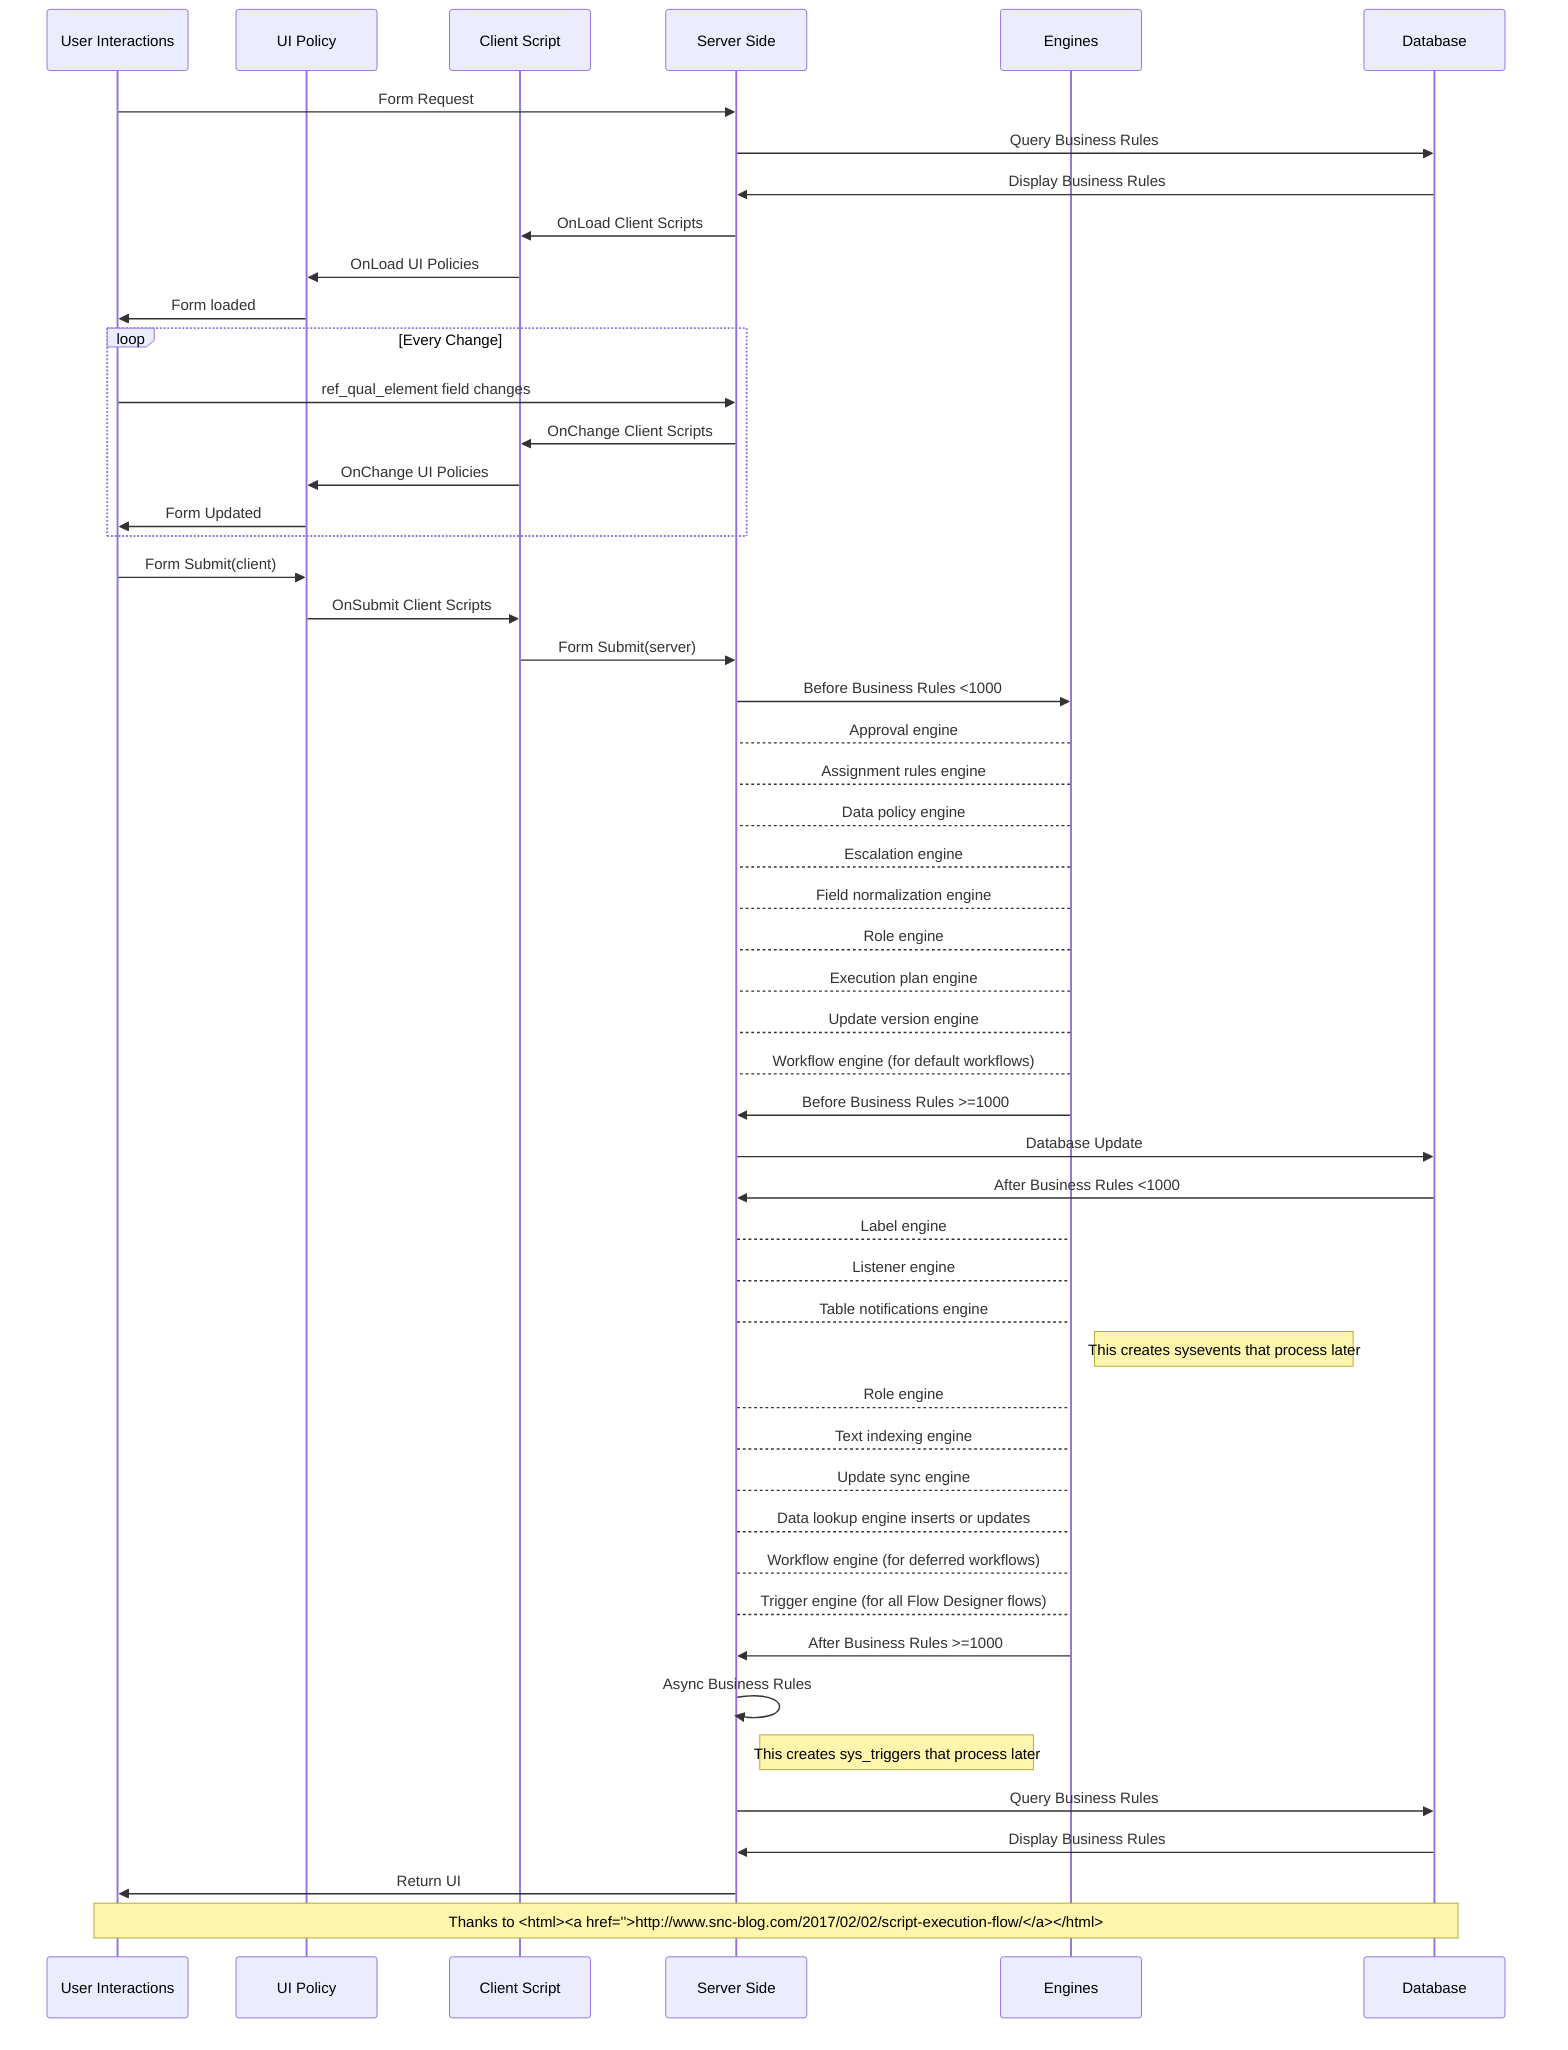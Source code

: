 sequenceDiagram
    participant uxux as User Interactions
    participant csup as UI Policy
    participant cscs as Client Script
    participant ssss as Server Side
    participant eeee as Engines
    participant dbdb as Database
    uxux->>ssss: Form Request
    ssss->>dbdb: Query Business Rules
    dbdb->>ssss: Display Business Rules
    ssss->>cscs: OnLoad Client Scripts
    cscs->>csup: OnLoad UI Policies
    csup->>uxux: Form loaded
    loop Every Change
        uxux->>ssss: ref_qual_element field changes
        ssss->>cscs: OnChange Client Scripts
        cscs->>csup: OnChange UI Policies
        csup->>uxux: Form Updated
    end
    uxux->>csup: Form Submit(client)
    csup->>cscs: OnSubmit Client Scripts
    cscs->>ssss: Form Submit(server)
    ssss->>eeee: Before Business Rules <1000
    eeee-->ssss: Approval engine
    eeee-->ssss: Assignment rules engine
    eeee-->ssss: Data policy engine
    eeee-->ssss: Escalation engine
    eeee-->ssss: Field normalization engine
    eeee-->ssss: Role engine
    eeee-->ssss: Execution plan engine
    eeee-->ssss: Update version engine
    eeee-->ssss: Workflow engine (for default workflows)
    eeee->>ssss: Before Business Rules >=1000
    ssss->>dbdb: Database Update
    dbdb->>ssss: After Business Rules <1000
    ssss-->eeee: Label engine
    ssss-->eeee: Listener engine
    ssss-->eeee: Table notifications engine
    Note right of eeee: This creates sysevents that process later
    ssss-->eeee: Role engine
    ssss-->eeee: Text indexing engine
    ssss-->eeee: Update sync engine
    ssss-->eeee: Data lookup engine inserts or updates
    ssss-->eeee: Workflow engine (for deferred workflows)
    ssss-->eeee: Trigger engine (for all Flow Designer flows)
    eeee->>ssss: After Business Rules >=1000
    ssss->>ssss: Async Business Rules
    Note right of ssss: This creates sys_triggers that process later
    ssss->>dbdb: Query Business Rules
    dbdb->>ssss: Display Business Rules
    ssss->>uxux: Return UI

Note over uxux,dbdb: Thanks to <html><a href="">http://www.snc-blog.com/2017/02/02/script-execution-flow/</a></html>
